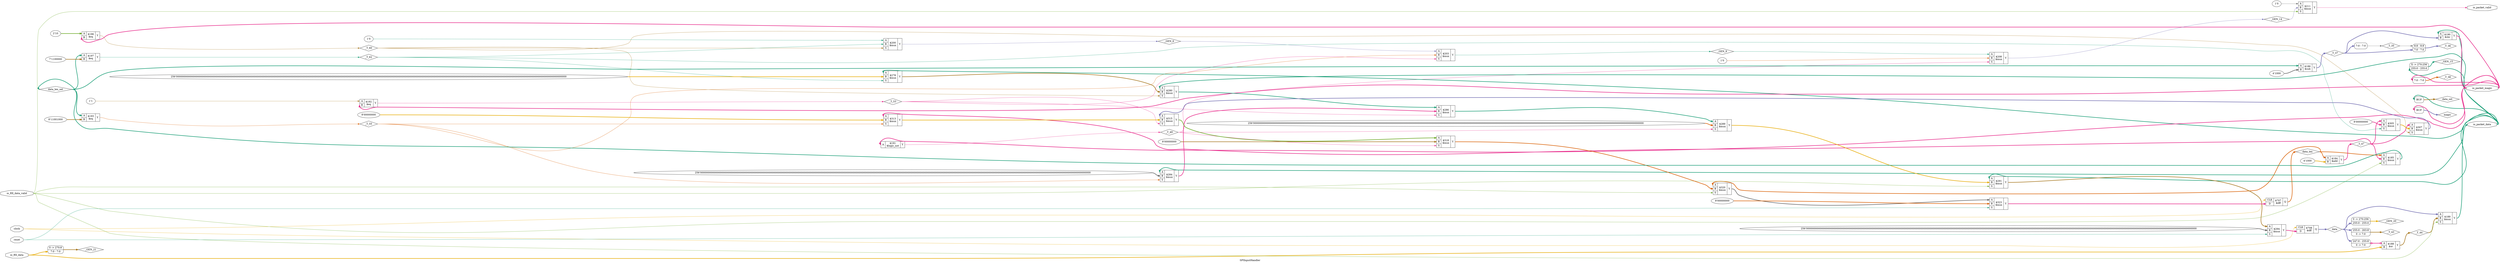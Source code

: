 digraph "SPIInputHandler" {
label="SPIInputHandler";
rankdir="LR";
remincross=true;
n15 [ shape=diamond, label="_GEN_14", color="black", fontcolor="black" ];
n16 [ shape=diamond, label="_GEN_15", color="black", fontcolor="black" ];
n17 [ shape=diamond, label="_GEN_20", color="black", fontcolor="black" ];
n18 [ shape=diamond, label="_GEN_21", color="black", fontcolor="black" ];
n19 [ shape=diamond, label="_GEN_6", color="black", fontcolor="black" ];
n20 [ shape=diamond, label="_GEN_9", color="black", fontcolor="black" ];
n21 [ shape=diamond, label="_T_35", color="black", fontcolor="black" ];
n22 [ shape=diamond, label="_T_36", color="black", fontcolor="black" ];
n23 [ shape=diamond, label="_T_37", color="black", fontcolor="black" ];
n24 [ shape=diamond, label="_T_38", color="black", fontcolor="black" ];
n25 [ shape=diamond, label="_T_43", color="black", fontcolor="black" ];
n26 [ shape=diamond, label="_T_44", color="black", fontcolor="black" ];
n27 [ shape=diamond, label="_T_47", color="black", fontcolor="black" ];
n28 [ shape=diamond, label="_T_49", color="black", fontcolor="black" ];
n29 [ shape=diamond, label="_T_53", color="black", fontcolor="black" ];
n30 [ shape=diamond, label="_T_55", color="black", fontcolor="black" ];
n31 [ shape=diamond, label="_T_60", color="black", fontcolor="black" ];
n32 [ shape=diamond, label="_T_62", color="black", fontcolor="black" ];
n33 [ shape=octagon, label="clock", color="black", fontcolor="black" ];
n34 [ shape=diamond, label="data", color="black", fontcolor="black" ];
n35 [ shape=diamond, label="data_len", color="black", fontcolor="black" ];
n36 [ shape=diamond, label="data_len_set", color="black", fontcolor="black" ];
n37 [ shape=diamond, label="data_set", color="black", fontcolor="black" ];
n38 [ shape=octagon, label="io_RX_data", color="black", fontcolor="black" ];
n39 [ shape=octagon, label="io_RX_data_valid", color="black", fontcolor="black" ];
n40 [ shape=octagon, label="io_packet_data", color="black", fontcolor="black" ];
n41 [ shape=octagon, label="io_packet_magic", color="black", fontcolor="black" ];
n42 [ shape=octagon, label="io_packet_valid", color="black", fontcolor="black" ];
n43 [ shape=diamond, label="magic", color="black", fontcolor="black" ];
n44 [ shape=octagon, label="reset", color="black", fontcolor="black" ];
{ rank="source"; n33; n38; n39; n44;}
{ rank="sink"; n40; n41; n42;}
v0 [ label="4'1000" ];
c48 [ shape=record, label="{{<p45> A|<p46> B}|$184\n$add|{<p47> Y}}" ];
c49 [ shape=record, label="{{<p45> A}|$191\n$logic_not|{<p47> Y}}" ];
v1 [ label="1'1" ];
c50 [ shape=record, label="{{<p45> A|<p46> B}|$192\n$eq|{<p47> Y}}" ];
v2 [ label="8'11001000" ];
c51 [ shape=record, label="{{<p45> A|<p46> B}|$193\n$eq|{<p47> Y}}" ];
v3 [ label="2'10" ];
c52 [ shape=record, label="{{<p45> A|<p46> B}|$196\n$eq|{<p47> Y}}" ];
v4 [ label="7'1100000" ];
c53 [ shape=record, label="{{<p45> A|<p46> B}|$197\n$eq|{<p47> Y}}" ];
c54 [ shape=record, label="{{<p45> A|<p46> B}|$188\n$or|{<p47> Y}}" ];
x5 [ shape=record, style=rounded, label="<s1> 247:0 - 255:8 |0 -&gt; 7:0 " ];
x5:e -> c54:p45:w [arrowhead=odiamond, arrowtail=odiamond, dir=both, colorscheme="dark28", color="4", fontcolor="4", style="setlinewidth(3)", label=""];
c58 [ shape=record, label="{{<p55> CLK|<p56> D}|$707\n$dff|{<p57> Q}}" ];
c59 [ shape=record, label="{{<p55> CLK|<p56> D}|$708\n$dff|{<p57> Q}}" ];
v6 [ label="256'0000000000000000000000000000000000000000000000000000000000000000000000000000000000000000000000000000000000000000000000000000000000000000000000000000000000000000000000000000000000000000000000000000000000000000000000000000000000000000000000000000000000000000" ];
c61 [ shape=record, label="{{<p45> A|<p46> B|<p60> S}|$278\n$mux|{<p47> Y}}" ];
c62 [ shape=record, label="{{<p45> A|<p46> B|<p60> S}|$280\n$mux|{<p47> Y}}" ];
v7 [ label="256'0000000000000000000000000000000000000000000000000000000000000000000000000000000000000000000000000000000000000000000000000000000000000000000000000000000000000000000000000000000000000000000000000000000000000000000000000000000000000000000000000000000000000000" ];
c63 [ shape=record, label="{{<p45> A|<p46> B|<p60> S}|$284\n$mux|{<p47> Y}}" ];
c64 [ shape=record, label="{{<p45> A|<p46> B|<p60> S}|$286\n$mux|{<p47> Y}}" ];
v8 [ label="256'0000000000000000000000000000000000000000000000000000000000000000000000000000000000000000000000000000000000000000000000000000000000000000000000000000000000000000000000000000000000000000000000000000000000000000000000000000000000000000000000000000000000000000" ];
c65 [ shape=record, label="{{<p45> A|<p46> B|<p60> S}|$289\n$mux|{<p47> Y}}" ];
c66 [ shape=record, label="{{<p45> A|<p46> B|<p60> S}|$291\n$mux|{<p47> Y}}" ];
v9 [ label="256'0000000000000000000000000000000000000000000000000000000000000000000000000000000000000000000000000000000000000000000000000000000000000000000000000000000000000000000000000000000000000000000000000000000000000000000000000000000000000000000000000000000000000000" ];
c67 [ shape=record, label="{{<p45> A|<p46> B|<p60> S}|$294\n$mux|{<p47> Y}}" ];
v10 [ label="8'00000000" ];
c68 [ shape=record, label="{{<p45> A|<p46> B|<p60> S}|$305\n$mux|{<p47> Y}}" ];
c69 [ shape=record, label="{{<p45> A|<p46> B|<p60> S}|$307\n$mux|{<p47> Y}}" ];
v11 [ label="8'00000000" ];
c70 [ shape=record, label="{{<p45> A|<p46> B|<p60> S}|$313\n$mux|{<p47> Y}}" ];
c71 [ shape=record, label="{{<p45> A|<p46> B|<p60> S}|$315\n$mux|{<p47> Y}}" ];
v12 [ label="8'00000000" ];
c72 [ shape=record, label="{{<p45> A|<p46> B|<p60> S}|$318\n$mux|{<p47> Y}}" ];
c73 [ shape=record, label="{{<p45> A|<p46> B|<p60> S}|$320\n$mux|{<p47> Y}}" ];
v13 [ label="8'00000000" ];
c74 [ shape=record, label="{{<p45> A|<p46> B|<p60> S}|$323\n$mux|{<p47> Y}}" ];
c75 [ shape=record, label="{{<p45> A|<p46> B}|$190\n$shr|{<p47> Y}}" ];
v14 [ label="4'1000" ];
c76 [ shape=record, label="{{<p45> A|<p46> B}|$186\n$sub|{<p47> Y}}" ];
c77 [ shape=record, label="{{<p45> A|<p46> B|<p60> S}|$185\n$mux|{<p47> Y}}" ];
c78 [ shape=record, label="{{<p45> A|<p46> B|<p60> S}|$189\n$mux|{<p47> Y}}" ];
v15 [ label="1'0" ];
c79 [ shape=record, label="{{<p45> A|<p46> B|<p60> S}|$200\n$mux|{<p47> Y}}" ];
c80 [ shape=record, label="{{<p45> A|<p46> B|<p60> S}|$203\n$mux|{<p47> Y}}" ];
v16 [ label="1'0" ];
c81 [ shape=record, label="{{<p45> A|<p46> B|<p60> S}|$208\n$mux|{<p47> Y}}" ];
v17 [ label="1'0" ];
c82 [ shape=record, label="{{<p45> A|<p46> B|<p60> S}|$211\n$mux|{<p47> Y}}" ];
x18 [ shape=record, style=rounded, label="X -&gt; 270:256 |<s0> 255:0 - 255:0 " ];
x19 [ shape=record, style=rounded, label="0 -&gt; 270:256 |<s0> 255:0 - 255:0 " ];
x20 [ shape=record, style=rounded, label="0 -&gt; 270:8 |<s0> 7:0 - 7:0 " ];
x21 [ shape=record, style=rounded, label="<s0> 7:0 - 7:0 " ];
x22 [ shape=record, style=rounded, label="<s1> 8:8 - 8:8 |<s0> 7:0 - 7:0 " ];
x23 [ shape=record, style=rounded, label="<s0> 7:0 - 7:0 " ];
x24 [ shape=record, style=rounded, label="<s1> 255:0 - 263:8 |0 -&gt; 7:0 " ];
x25 [shape=box, style=rounded, label="BUF"];
x26 [shape=box, style=rounded, label="BUF"];
c67:p47:e -> c59:p56:w [colorscheme="dark28", color="4", fontcolor="4", style="setlinewidth(3)", label=""];
c69:p47:e -> c71:p45:w [colorscheme="dark28", color="3", fontcolor="3", style="setlinewidth(3)", label=""];
c70:p47:e -> c71:p46:w [colorscheme="dark28", color="6", fontcolor="6", style="setlinewidth(3)", label=""];
c71:p47:e -> c72:p45:w [colorscheme="dark28", color="5", fontcolor="5", style="setlinewidth(3)", label=""];
c72:p47:e -> c73:p46:w [colorscheme="dark28", color="2", fontcolor="2", style="setlinewidth(3)", label=""];
c73:p47:e -> c74:p45:w [colorscheme="dark28", color="8", fontcolor="8", style="setlinewidth(3)", label=""];
c81:p47:e -> n15:w [colorscheme="dark28", color="3", fontcolor="3", label=""];
n15:e -> c82:p46:w [colorscheme="dark28", color="3", fontcolor="3", label=""];
x18:e -> n16:w [colorscheme="dark28", color="1", fontcolor="1", style="setlinewidth(3)", label=""];
x19:e -> n17:w [colorscheme="dark28", color="6", fontcolor="6", style="setlinewidth(3)", label=""];
x20:e -> n18:w [colorscheme="dark28", color="7", fontcolor="7", style="setlinewidth(3)", label=""];
c79:p47:e -> n19:w [colorscheme="dark28", color="3", fontcolor="3", label=""];
n19:e -> c80:p45:w [colorscheme="dark28", color="3", fontcolor="3", label=""];
c74:p47:e -> c58:p56:w [colorscheme="dark28", color="4", fontcolor="4", style="setlinewidth(3)", label=""];
c80:p47:e -> n20:w [colorscheme="dark28", color="1", fontcolor="1", label=""];
n20:e -> c81:p45:w [colorscheme="dark28", color="1", fontcolor="1", label=""];
x21:s0:e -> n21:w [colorscheme="dark28", color="8", fontcolor="8", label=""];
n21:e -> x22:s1:w [colorscheme="dark28", color="8", fontcolor="8", label=""];
x22:e -> n22:w [colorscheme="dark28", color="3", fontcolor="3", style="setlinewidth(3)", label=""];
c76:p47:e -> n23:w [colorscheme="dark28", color="3", fontcolor="3", style="setlinewidth(3)", label=""];
n23:e -> c75:p46:w [colorscheme="dark28", color="3", fontcolor="3", style="setlinewidth(3)", label=""];
n23:e -> x21:w [colorscheme="dark28", color="3", fontcolor="3", style="setlinewidth(3)", label=""];
n23:e -> x22:s0:w [colorscheme="dark28", color="3", fontcolor="3", style="setlinewidth(3)", label=""];
x23:s0:e -> n24:w [colorscheme="dark28", color="2", fontcolor="2", style="setlinewidth(3)", label=""];
x24:e -> n25:w [colorscheme="dark28", color="7", fontcolor="7", style="setlinewidth(3)", label=""];
c54:p47:e -> n26:w [colorscheme="dark28", color="7", fontcolor="7", style="setlinewidth(3)", label=""];
n26:e -> c78:p46:w [colorscheme="dark28", color="7", fontcolor="7", style="setlinewidth(3)", label=""];
c48:p47:e -> n27:w [colorscheme="dark28", color="4", fontcolor="4", style="setlinewidth(3)", label=""];
n27:e -> c68:p45:w [colorscheme="dark28", color="4", fontcolor="4", style="setlinewidth(3)", label=""];
n27:e -> c69:p45:w [colorscheme="dark28", color="4", fontcolor="4", style="setlinewidth(3)", label=""];
n27:e -> c70:p45:w [colorscheme="dark28", color="4", fontcolor="4", style="setlinewidth(3)", label=""];
n27:e -> c77:p46:w [colorscheme="dark28", color="4", fontcolor="4", style="setlinewidth(3)", label=""];
c49:p47:e -> n28:w [colorscheme="dark28", color="4", fontcolor="4", label=""];
n28:e -> c65:p60:w [colorscheme="dark28", color="4", fontcolor="4", label=""];
n28:e -> c72:p60:w [colorscheme="dark28", color="4", fontcolor="4", label=""];
n28:e -> c81:p60:w [colorscheme="dark28", color="4", fontcolor="4", label=""];
c50:p47:e -> n29:w [colorscheme="dark28", color="4", fontcolor="4", label=""];
n29:e -> c64:p60:w [colorscheme="dark28", color="4", fontcolor="4", label=""];
n29:e -> c71:p60:w [colorscheme="dark28", color="4", fontcolor="4", label=""];
n29:e -> c80:p60:w [colorscheme="dark28", color="4", fontcolor="4", label=""];
c61:p47:e -> c62:p46:w [colorscheme="dark28", color="7", fontcolor="7", style="setlinewidth(3)", label=""];
c51:p47:e -> n30:w [colorscheme="dark28", color="2", fontcolor="2", label=""];
n30:e -> c63:p60:w [colorscheme="dark28", color="2", fontcolor="2", label=""];
n30:e -> c70:p60:w [colorscheme="dark28", color="2", fontcolor="2", label=""];
n30:e -> c80:p46:w [colorscheme="dark28", color="2", fontcolor="2", label=""];
c52:p47:e -> n31:w [colorscheme="dark28", color="7", fontcolor="7", label=""];
n31:e -> c62:p60:w [colorscheme="dark28", color="7", fontcolor="7", label=""];
n31:e -> c69:p60:w [colorscheme="dark28", color="7", fontcolor="7", label=""];
n31:e -> c79:p60:w [colorscheme="dark28", color="7", fontcolor="7", label=""];
c53:p47:e -> n32:w [colorscheme="dark28", color="1", fontcolor="1", label=""];
n32:e -> c61:p60:w [colorscheme="dark28", color="1", fontcolor="1", label=""];
n32:e -> c68:p60:w [colorscheme="dark28", color="1", fontcolor="1", label=""];
n32:e -> c79:p46:w [colorscheme="dark28", color="1", fontcolor="1", label=""];
n33:e -> c58:p55:w [colorscheme="dark28", color="6", fontcolor="6", label=""];
n33:e -> c59:p55:w [colorscheme="dark28", color="6", fontcolor="6", label=""];
c59:p57:e -> n34:w [colorscheme="dark28", color="3", fontcolor="3", style="setlinewidth(3)", label=""];
n34:e -> c78:p45:w [colorscheme="dark28", color="3", fontcolor="3", style="setlinewidth(3)", label=""];
n34:e -> x19:s0:w [colorscheme="dark28", color="3", fontcolor="3", style="setlinewidth(3)", label=""];
n34:e -> x24:s1:w [colorscheme="dark28", color="3", fontcolor="3", style="setlinewidth(3)", label=""];
n34:e -> x5:s1:w [colorscheme="dark28", color="3", fontcolor="3", style="setlinewidth(3)", label=""];
c58:p57:e -> n35:w [colorscheme="dark28", color="2", fontcolor="2", style="setlinewidth(3)", label=""];
n35:e -> c48:p45:w [colorscheme="dark28", color="2", fontcolor="2", style="setlinewidth(3)", label=""];
n35:e -> c73:p45:w [colorscheme="dark28", color="2", fontcolor="2", style="setlinewidth(3)", label=""];
n35:e -> c77:p45:w [colorscheme="dark28", color="2", fontcolor="2", style="setlinewidth(3)", label=""];
c77:p47:e -> n36:w [colorscheme="dark28", color="1", fontcolor="1", style="setlinewidth(3)", label=""];
n36:e -> c51:p45:w [colorscheme="dark28", color="1", fontcolor="1", style="setlinewidth(3)", label=""];
n36:e -> c53:p45:w [colorscheme="dark28", color="1", fontcolor="1", style="setlinewidth(3)", label=""];
n36:e -> c76:p45:w [colorscheme="dark28", color="1", fontcolor="1", style="setlinewidth(3)", label=""];
x25:e:e -> n37:w [colorscheme="dark28", color="7", fontcolor="7", style="setlinewidth(3)", label=""];
n38:e -> c54:p46:w [colorscheme="dark28", color="6", fontcolor="6", style="setlinewidth(3)", label=""];
n38:e -> x20:s0:w [colorscheme="dark28", color="6", fontcolor="6", style="setlinewidth(3)", label=""];
n39:e -> c66:p60:w [colorscheme="dark28", color="5", fontcolor="5", label=""];
n39:e -> c73:p60:w [colorscheme="dark28", color="5", fontcolor="5", label=""];
n39:e -> c77:p60:w [colorscheme="dark28", color="5", fontcolor="5", label=""];
n39:e -> c78:p60:w [colorscheme="dark28", color="5", fontcolor="5", label=""];
n39:e -> c82:p60:w [colorscheme="dark28", color="5", fontcolor="5", label=""];
c62:p47:e -> c64:p45:w [colorscheme="dark28", color="1", fontcolor="1", style="setlinewidth(3)", label=""];
c78:p47:e -> n40:w [colorscheme="dark28", color="1", fontcolor="1", style="setlinewidth(3)", label=""];
n40:e -> c61:p45:w [colorscheme="dark28", color="1", fontcolor="1", style="setlinewidth(3)", label=""];
n40:e -> c62:p45:w [colorscheme="dark28", color="1", fontcolor="1", style="setlinewidth(3)", label=""];
n40:e -> c63:p45:w [colorscheme="dark28", color="1", fontcolor="1", style="setlinewidth(3)", label=""];
n40:e -> c66:p45:w [colorscheme="dark28", color="1", fontcolor="1", style="setlinewidth(3)", label=""];
n40:e -> c75:p45:w [colorscheme="dark28", color="1", fontcolor="1", style="setlinewidth(3)", label=""];
n40:e -> x18:s0:w [colorscheme="dark28", color="1", fontcolor="1", style="setlinewidth(3)", label=""];
n40:e -> x25:w:w [colorscheme="dark28", color="1", fontcolor="1", style="setlinewidth(3)", label=""];
c75:p47:e -> n41:w [colorscheme="dark28", color="4", fontcolor="4", style="setlinewidth(3)", label=""];
n41:e -> c49:p45:w [colorscheme="dark28", color="4", fontcolor="4", style="setlinewidth(3)", label=""];
n41:e -> c50:p46:w [colorscheme="dark28", color="4", fontcolor="4", style="setlinewidth(3)", label=""];
n41:e -> c52:p46:w [colorscheme="dark28", color="4", fontcolor="4", style="setlinewidth(3)", label=""];
n41:e -> x23:w [colorscheme="dark28", color="4", fontcolor="4", style="setlinewidth(3)", label=""];
n41:e -> x26:w:w [colorscheme="dark28", color="4", fontcolor="4", style="setlinewidth(3)", label=""];
c82:p47:e -> n42:w [colorscheme="dark28", color="4", fontcolor="4", label=""];
x26:e:e -> n43:w [colorscheme="dark28", color="3", fontcolor="3", style="setlinewidth(3)", label=""];
n44:e -> c67:p60:w [colorscheme="dark28", color="1", fontcolor="1", label=""];
n44:e -> c74:p60:w [colorscheme="dark28", color="1", fontcolor="1", label=""];
c63:p47:e -> c64:p46:w [colorscheme="dark28", color="4", fontcolor="4", style="setlinewidth(3)", label=""];
c64:p47:e -> c65:p45:w [colorscheme="dark28", color="1", fontcolor="1", style="setlinewidth(3)", label=""];
c65:p47:e -> c66:p46:w [colorscheme="dark28", color="6", fontcolor="6", style="setlinewidth(3)", label=""];
c66:p47:e -> c67:p45:w [colorscheme="dark28", color="7", fontcolor="7", style="setlinewidth(3)", label=""];
c68:p47:e -> c69:p46:w [colorscheme="dark28", color="6", fontcolor="6", style="setlinewidth(3)", label=""];
v0:e -> c48:p46:w [colorscheme="dark28", color="6", fontcolor="6", style="setlinewidth(3)", label=""];
v1:e -> c50:p45:w [colorscheme="dark28", color="7", fontcolor="7", label=""];
v10:e -> c68:p46:w [colorscheme="dark28", color="4", fontcolor="4", style="setlinewidth(3)", label=""];
v11:e -> c70:p46:w [colorscheme="dark28", color="6", fontcolor="6", style="setlinewidth(3)", label=""];
v12:e -> c72:p46:w [colorscheme="dark28", color="7", fontcolor="7", style="setlinewidth(3)", label=""];
v13:e -> c74:p46:w [colorscheme="dark28", color="2", fontcolor="2", style="setlinewidth(3)", label=""];
v14:e -> c76:p46:w [colorscheme="dark28", color="8", fontcolor="8", style="setlinewidth(3)", label=""];
v15:e -> c79:p45:w [colorscheme="dark28", color="1", fontcolor="1", label=""];
v16:e -> c81:p46:w [colorscheme="dark28", color="2", fontcolor="2", label=""];
v17:e -> c82:p45:w [colorscheme="dark28", color="8", fontcolor="8", label=""];
v2:e -> c51:p46:w [colorscheme="dark28", color="7", fontcolor="7", style="setlinewidth(3)", label=""];
v3:e -> c52:p45:w [colorscheme="dark28", color="5", fontcolor="5", style="setlinewidth(3)", label=""];
v4:e -> c53:p46:w [colorscheme="dark28", color="7", fontcolor="7", style="setlinewidth(3)", label=""];
v6:e -> c61:p46:w [colorscheme="dark28", color="6", fontcolor="6", style="setlinewidth(3)", label=""];
v7:e -> c63:p46:w [colorscheme="dark28", color="8", fontcolor="8", style="setlinewidth(3)", label=""];
v8:e -> c65:p46:w [colorscheme="dark28", color="2", fontcolor="2", style="setlinewidth(3)", label=""];
v9:e -> c67:p46:w [colorscheme="dark28", color="8", fontcolor="8", style="setlinewidth(3)", label=""];
}
